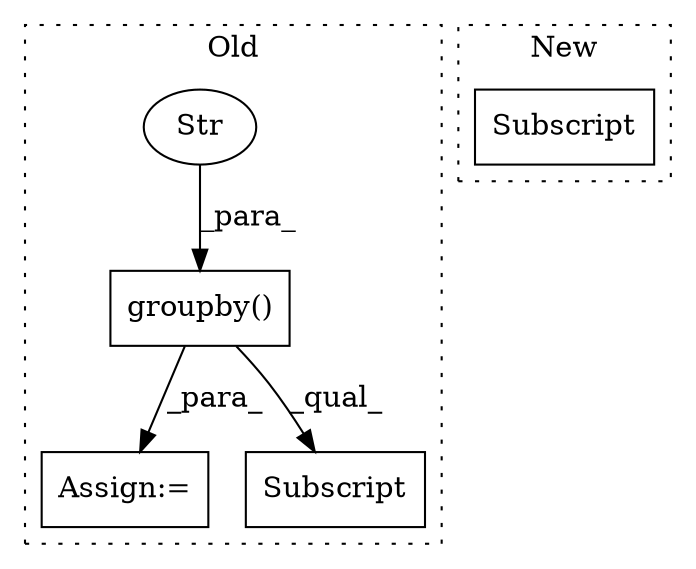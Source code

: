 digraph G {
subgraph cluster0 {
1 [label="groupby()" a="75" s="884,910" l="17,1" shape="box"];
3 [label="Assign:=" a="68" s="881" l="3" shape="box"];
4 [label="Str" a="66" s="901" l="9" shape="ellipse"];
5 [label="Subscript" a="63" s="884,0" l="35,0" shape="box"];
label = "Old";
style="dotted";
}
subgraph cluster1 {
2 [label="Subscript" a="63" s="146,0" l="14,0" shape="box"];
label = "New";
style="dotted";
}
1 -> 5 [label="_qual_"];
1 -> 3 [label="_para_"];
4 -> 1 [label="_para_"];
}